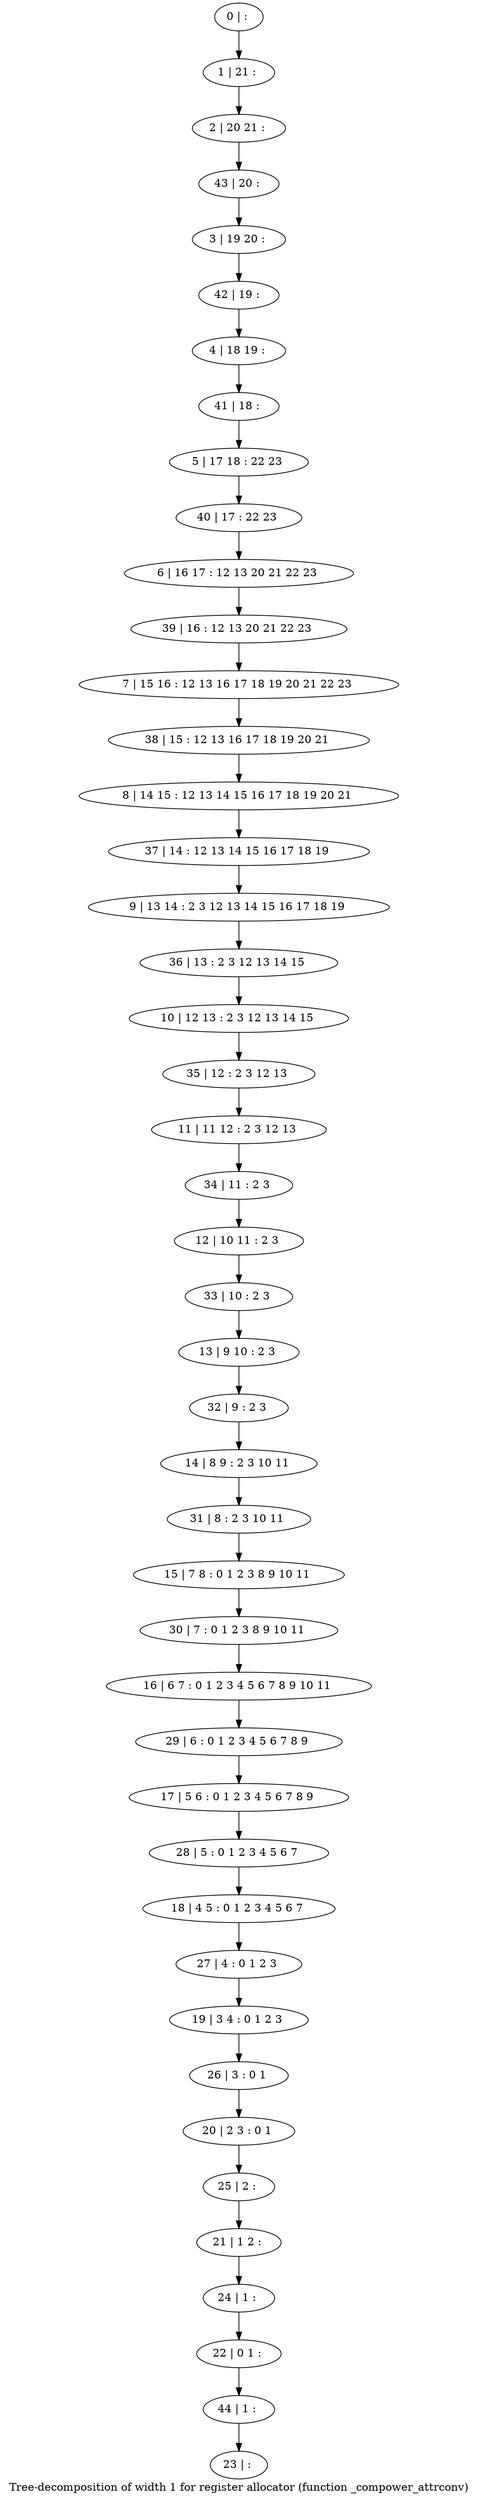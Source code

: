 digraph G {
graph [label="Tree-decomposition of width 1 for register allocator (function _compower_attrconv)"]
0[label="0 | : "];
1[label="1 | 21 : "];
2[label="2 | 20 21 : "];
3[label="3 | 19 20 : "];
4[label="4 | 18 19 : "];
5[label="5 | 17 18 : 22 23 "];
6[label="6 | 16 17 : 12 13 20 21 22 23 "];
7[label="7 | 15 16 : 12 13 16 17 18 19 20 21 22 23 "];
8[label="8 | 14 15 : 12 13 14 15 16 17 18 19 20 21 "];
9[label="9 | 13 14 : 2 3 12 13 14 15 16 17 18 19 "];
10[label="10 | 12 13 : 2 3 12 13 14 15 "];
11[label="11 | 11 12 : 2 3 12 13 "];
12[label="12 | 10 11 : 2 3 "];
13[label="13 | 9 10 : 2 3 "];
14[label="14 | 8 9 : 2 3 10 11 "];
15[label="15 | 7 8 : 0 1 2 3 8 9 10 11 "];
16[label="16 | 6 7 : 0 1 2 3 4 5 6 7 8 9 10 11 "];
17[label="17 | 5 6 : 0 1 2 3 4 5 6 7 8 9 "];
18[label="18 | 4 5 : 0 1 2 3 4 5 6 7 "];
19[label="19 | 3 4 : 0 1 2 3 "];
20[label="20 | 2 3 : 0 1 "];
21[label="21 | 1 2 : "];
22[label="22 | 0 1 : "];
23[label="23 | : "];
24[label="24 | 1 : "];
25[label="25 | 2 : "];
26[label="26 | 3 : 0 1 "];
27[label="27 | 4 : 0 1 2 3 "];
28[label="28 | 5 : 0 1 2 3 4 5 6 7 "];
29[label="29 | 6 : 0 1 2 3 4 5 6 7 8 9 "];
30[label="30 | 7 : 0 1 2 3 8 9 10 11 "];
31[label="31 | 8 : 2 3 10 11 "];
32[label="32 | 9 : 2 3 "];
33[label="33 | 10 : 2 3 "];
34[label="34 | 11 : 2 3 "];
35[label="35 | 12 : 2 3 12 13 "];
36[label="36 | 13 : 2 3 12 13 14 15 "];
37[label="37 | 14 : 12 13 14 15 16 17 18 19 "];
38[label="38 | 15 : 12 13 16 17 18 19 20 21 "];
39[label="39 | 16 : 12 13 20 21 22 23 "];
40[label="40 | 17 : 22 23 "];
41[label="41 | 18 : "];
42[label="42 | 19 : "];
43[label="43 | 20 : "];
44[label="44 | 1 : "];
0->1 ;
1->2 ;
24->22 ;
21->24 ;
25->21 ;
20->25 ;
26->20 ;
19->26 ;
27->19 ;
18->27 ;
28->18 ;
17->28 ;
29->17 ;
16->29 ;
30->16 ;
15->30 ;
31->15 ;
14->31 ;
32->14 ;
13->32 ;
33->13 ;
12->33 ;
34->12 ;
11->34 ;
35->11 ;
10->35 ;
36->10 ;
9->36 ;
37->9 ;
8->37 ;
38->8 ;
7->38 ;
39->7 ;
6->39 ;
40->6 ;
5->40 ;
41->5 ;
4->41 ;
42->4 ;
3->42 ;
43->3 ;
2->43 ;
44->23 ;
22->44 ;
}
